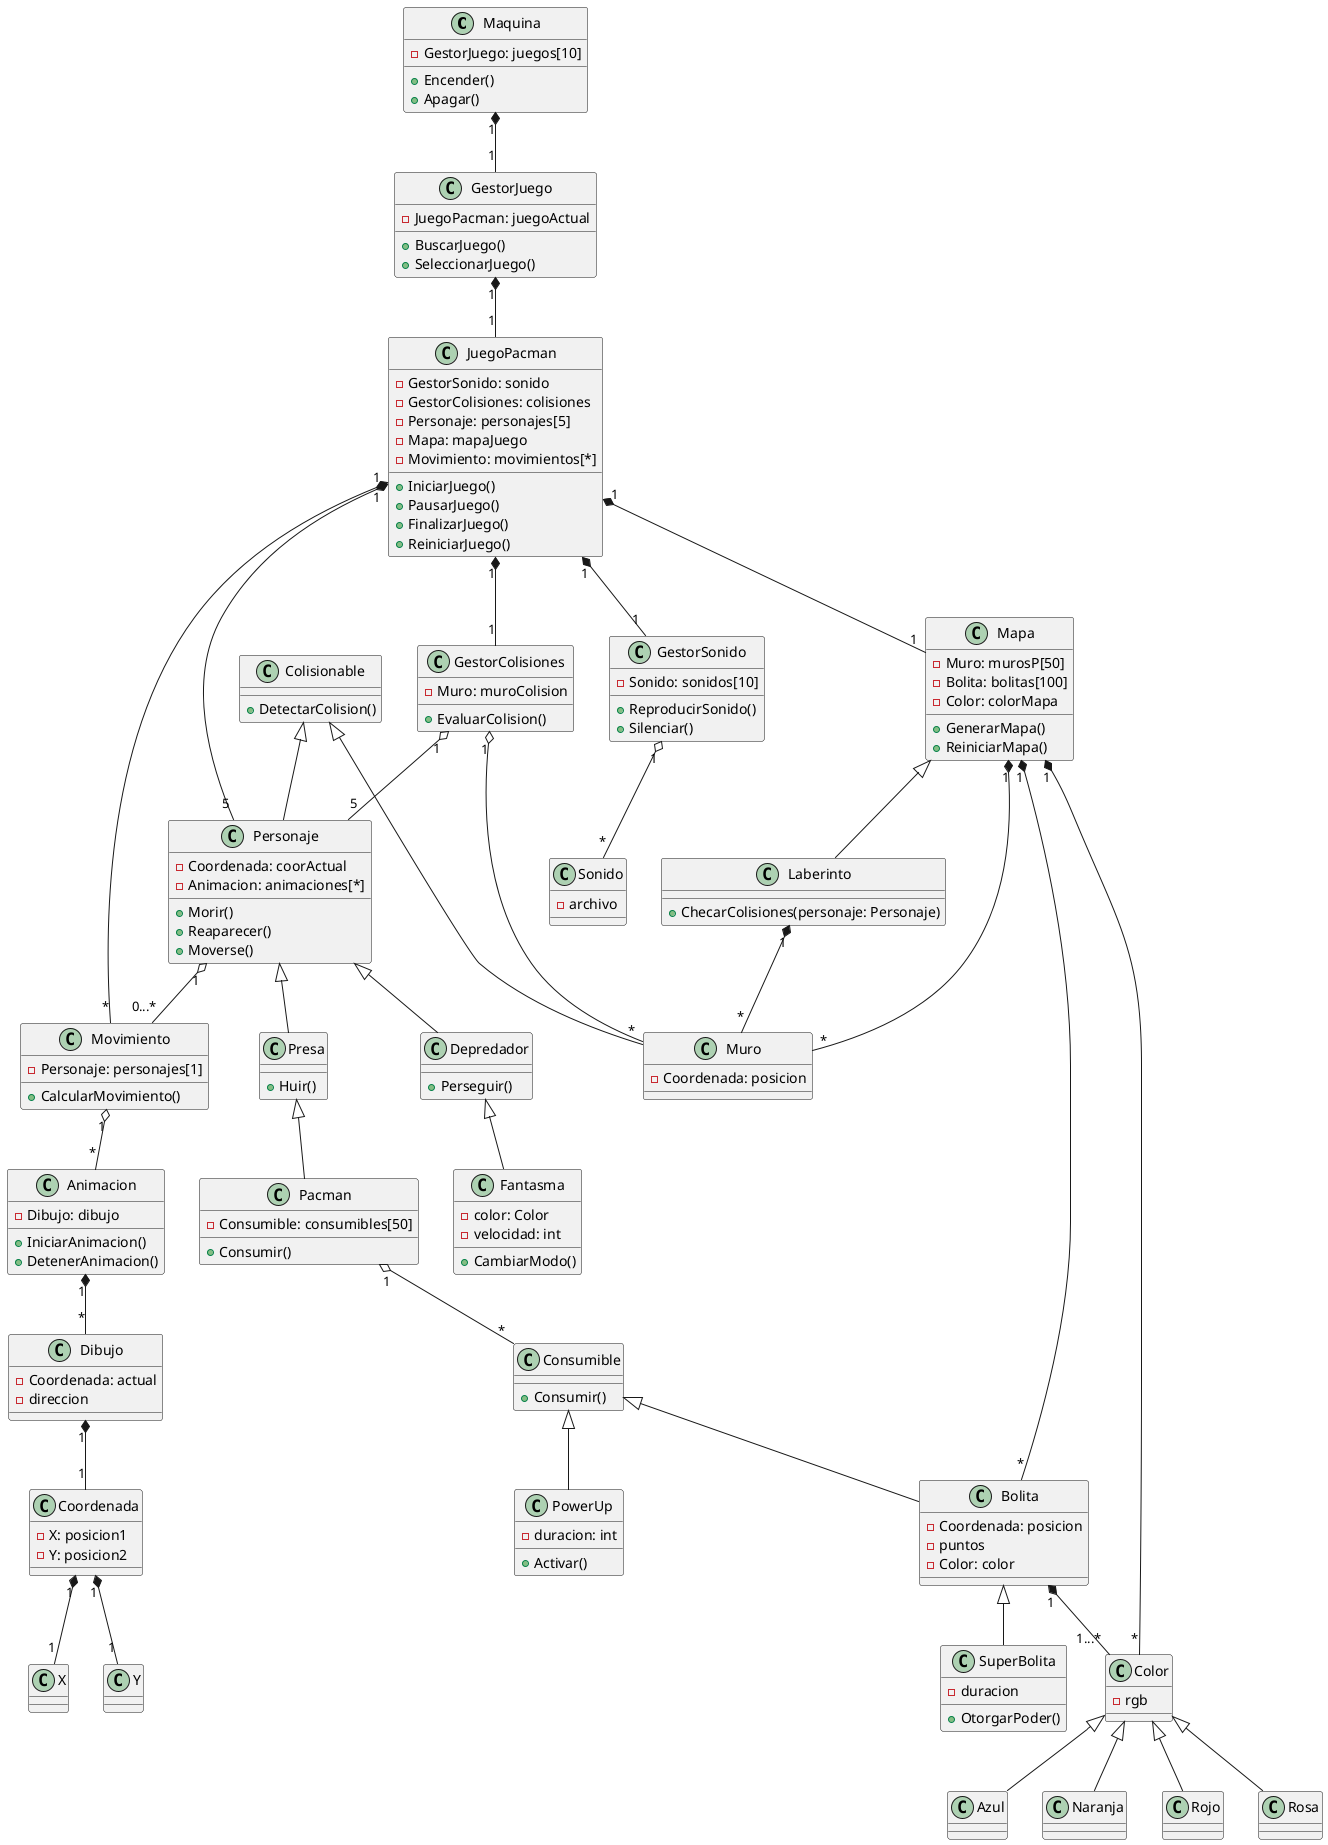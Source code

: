 @startuml diagrama

class Maquina{
    +Encender()
    +Apagar()
    -GestorJuego: juegos[10]
}

class GestorJuego{
    +BuscarJuego()
    +SeleccionarJuego()
    -JuegoPacman: juegoActual
}

class JuegoPacman{
    +IniciarJuego()
    +PausarJuego()
    +FinalizarJuego()
    +ReiniciarJuego()
    -GestorSonido: sonido
    -GestorColisiones: colisiones
    -Personaje: personajes[5]
    -Mapa: mapaJuego
    -Movimiento: movimientos[*]
}

class Personaje{
    +Morir()
    +Reaparecer()
    +Moverse()
    -Coordenada: coorActual
    -Animacion: animaciones[*]
}

class Depredador{
    +Perseguir()
}

class Presa{
    +Huir()
}

class Pacman{
    +Consumir()
    -Consumible: consumibles[50]
}

class Fantasma{
    +CambiarModo()
    -color: Color
    -velocidad: int
}

class PowerUp{
    +Activar()
    -duracion: int
}

class Animacion{
    +IniciarAnimacion()
    +DetenerAnimacion()
    -Dibujo: dibujo
}

class Dibujo{
    -Coordenada: actual
    -direccion
}

class Consumible{
    +Consumir()
}

class Bolita extends Consumible{
    -Coordenada: posicion
    -puntos
    -Color: color
}

class SuperBolita extends Bolita{
    +OtorgarPoder()
    -duracion
}

class Muro{
    -Coordenada: posicion
}

class Mapa{
    +GenerarMapa()
    +ReiniciarMapa()
    -Muro: murosP[50]
    -Bolita: bolitas[100]
    -Color: colorMapa
}

class Laberinto extends Mapa{
    +ChecarColisiones(personaje: Personaje)
}

class Movimiento{
    +CalcularMovimiento()
    -Personaje: personajes[1]
}

class GestorSonido{
    +ReproducirSonido()
    +Silenciar()
    -Sonido: sonidos[10]
}

class Sonido{
    -archivo
}

class GestorColisiones{
    +EvaluarColision()
    -Muro: muroColision
}

class Colisionable{
    +DetectarColision()
}

class Color{
    -rgb
}

class Azul 
class Naranja 
class Rojo 
class Rosa 

class Coordenada{
    -X: posicion1
    -Y: posicion2
}
class X
class Y

Maquina "1" *-- "1" GestorJuego
GestorJuego "1" *-- "1" JuegoPacman
JuegoPacman "1" *-- "1" GestorSonido
JuegoPacman "1" *-- "1" GestorColisiones
JuegoPacman "1" *-- "5" Personaje
JuegoPacman "1" *-- "1" Mapa
JuegoPacman "1" *-- "*" Movimiento
Personaje <|-- Depredador
Personaje <|-- Presa
Depredador <|-- Fantasma
Presa <|-- Pacman
Pacman "1" o-- "*" Consumible
Consumible <|-- PowerUp
Animacion "1" *-- "*" Dibujo
Bolita "1" *-- "1...*"Color
Color <|-- Azul
Color <|-- Naranja
Color <|-- Rojo
Color <|-- Rosa
Mapa "1" *-- "*" Color
Mapa "1" *-- "*" Muro
Mapa "1" *-- "*" Bolita
Personaje "1" o-- "0...*" Movimiento
Movimiento "1" o-- "*" Animacion
Dibujo "1" *-- "1" Coordenada
Laberinto "1" *-- "*" Muro
GestorSonido "1" o-- "*" Sonido
GestorColisiones "1" o-- "*" Muro
GestorColisiones "1" o-- "5" Personaje
Colisionable <|-- Muro
Colisionable <|-- Personaje
Coordenada "1" *-- "1" X
Coordenada "1" *-- "1" Y

@enduml


